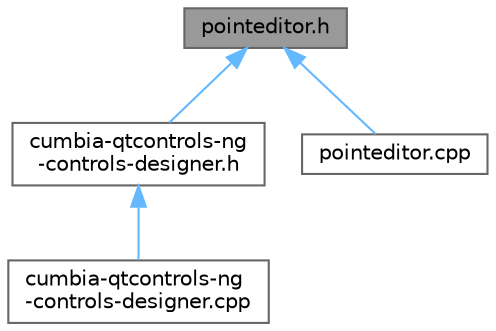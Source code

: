 digraph "pointeditor.h"
{
 // LATEX_PDF_SIZE
  bgcolor="transparent";
  edge [fontname=Helvetica,fontsize=10,labelfontname=Helvetica,labelfontsize=10];
  node [fontname=Helvetica,fontsize=10,shape=box,height=0.2,width=0.4];
  Node1 [label="pointeditor.h",height=0.2,width=0.4,color="gray40", fillcolor="grey60", style="filled", fontcolor="black",tooltip=" "];
  Node1 -> Node2 [dir="back",color="steelblue1",style="solid"];
  Node2 [label="cumbia-qtcontrols-ng\l-controls-designer.h",height=0.2,width=0.4,color="grey40", fillcolor="white", style="filled",URL="$cumbia-qtcontrols-ng-controls-designer_8h.html",tooltip=" "];
  Node2 -> Node3 [dir="back",color="steelblue1",style="solid"];
  Node3 [label="cumbia-qtcontrols-ng\l-controls-designer.cpp",height=0.2,width=0.4,color="grey40", fillcolor="white", style="filled",URL="$cumbia-qtcontrols-ng-controls-designer_8cpp.html",tooltip=" "];
  Node1 -> Node4 [dir="back",color="steelblue1",style="solid"];
  Node4 [label="pointeditor.cpp",height=0.2,width=0.4,color="grey40", fillcolor="white", style="filled",URL="$controls_2cumbia-qtcontrols-ng-controls-designer_2pointeditor_8cpp.html",tooltip=" "];
}
